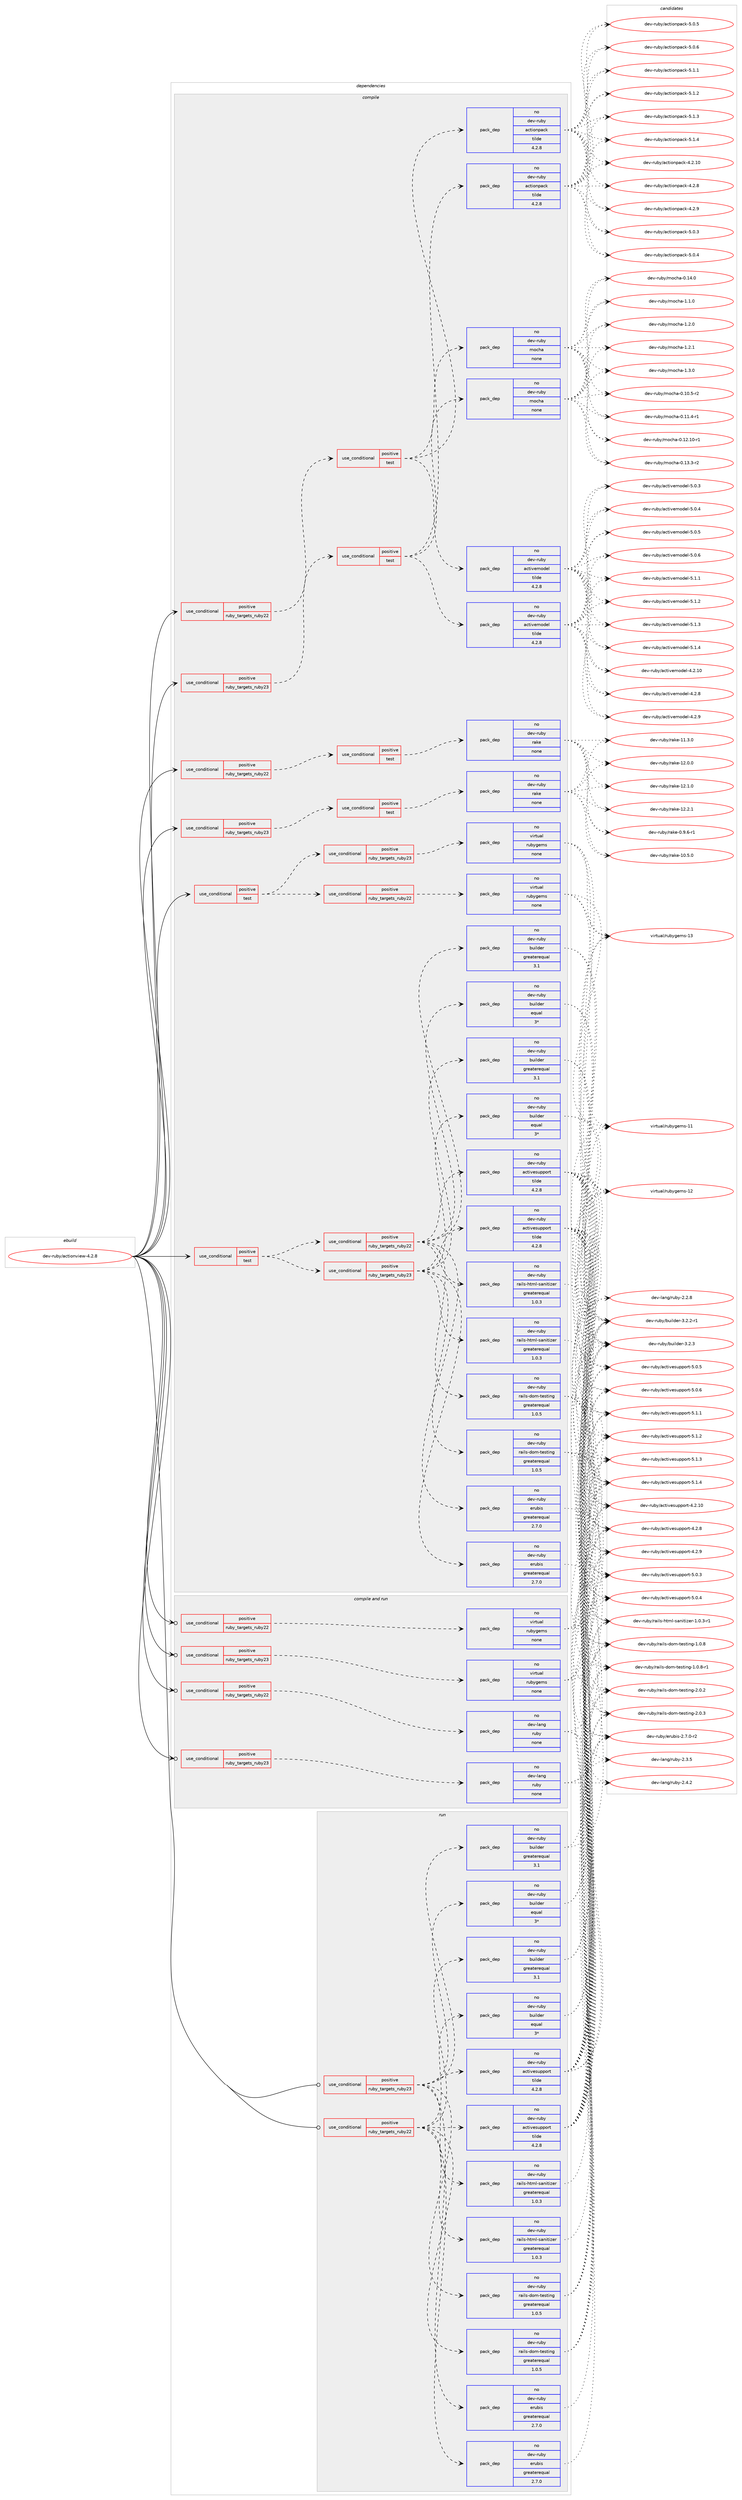 digraph prolog {

# *************
# Graph options
# *************

newrank=true;
concentrate=true;
compound=true;
graph [rankdir=LR,fontname=Helvetica,fontsize=10,ranksep=1.5];#, ranksep=2.5, nodesep=0.2];
edge  [arrowhead=vee];
node  [fontname=Helvetica,fontsize=10];

# **********
# The ebuild
# **********

subgraph cluster_leftcol {
color=gray;
rank=same;
label=<<i>ebuild</i>>;
id [label="dev-ruby/actionview-4.2.8", color=red, width=4, href="../dev-ruby/actionview-4.2.8.svg"];
}

# ****************
# The dependencies
# ****************

subgraph cluster_midcol {
color=gray;
label=<<i>dependencies</i>>;
subgraph cluster_compile {
fillcolor="#eeeeee";
style=filled;
label=<<i>compile</i>>;
subgraph cond49135 {
dependency222381 [label=<<TABLE BORDER="0" CELLBORDER="1" CELLSPACING="0" CELLPADDING="4"><TR><TD ROWSPAN="3" CELLPADDING="10">use_conditional</TD></TR><TR><TD>positive</TD></TR><TR><TD>ruby_targets_ruby22</TD></TR></TABLE>>, shape=none, color=red];
subgraph cond49136 {
dependency222382 [label=<<TABLE BORDER="0" CELLBORDER="1" CELLSPACING="0" CELLPADDING="4"><TR><TD ROWSPAN="3" CELLPADDING="10">use_conditional</TD></TR><TR><TD>positive</TD></TR><TR><TD>test</TD></TR></TABLE>>, shape=none, color=red];
subgraph pack169256 {
dependency222383 [label=<<TABLE BORDER="0" CELLBORDER="1" CELLSPACING="0" CELLPADDING="4" WIDTH="220"><TR><TD ROWSPAN="6" CELLPADDING="30">pack_dep</TD></TR><TR><TD WIDTH="110">no</TD></TR><TR><TD>dev-ruby</TD></TR><TR><TD>mocha</TD></TR><TR><TD>none</TD></TR><TR><TD></TD></TR></TABLE>>, shape=none, color=blue];
}
dependency222382:e -> dependency222383:w [weight=20,style="dashed",arrowhead="vee"];
subgraph pack169257 {
dependency222384 [label=<<TABLE BORDER="0" CELLBORDER="1" CELLSPACING="0" CELLPADDING="4" WIDTH="220"><TR><TD ROWSPAN="6" CELLPADDING="30">pack_dep</TD></TR><TR><TD WIDTH="110">no</TD></TR><TR><TD>dev-ruby</TD></TR><TR><TD>actionpack</TD></TR><TR><TD>tilde</TD></TR><TR><TD>4.2.8</TD></TR></TABLE>>, shape=none, color=blue];
}
dependency222382:e -> dependency222384:w [weight=20,style="dashed",arrowhead="vee"];
subgraph pack169258 {
dependency222385 [label=<<TABLE BORDER="0" CELLBORDER="1" CELLSPACING="0" CELLPADDING="4" WIDTH="220"><TR><TD ROWSPAN="6" CELLPADDING="30">pack_dep</TD></TR><TR><TD WIDTH="110">no</TD></TR><TR><TD>dev-ruby</TD></TR><TR><TD>activemodel</TD></TR><TR><TD>tilde</TD></TR><TR><TD>4.2.8</TD></TR></TABLE>>, shape=none, color=blue];
}
dependency222382:e -> dependency222385:w [weight=20,style="dashed",arrowhead="vee"];
}
dependency222381:e -> dependency222382:w [weight=20,style="dashed",arrowhead="vee"];
}
id:e -> dependency222381:w [weight=20,style="solid",arrowhead="vee"];
subgraph cond49137 {
dependency222386 [label=<<TABLE BORDER="0" CELLBORDER="1" CELLSPACING="0" CELLPADDING="4"><TR><TD ROWSPAN="3" CELLPADDING="10">use_conditional</TD></TR><TR><TD>positive</TD></TR><TR><TD>ruby_targets_ruby22</TD></TR></TABLE>>, shape=none, color=red];
subgraph cond49138 {
dependency222387 [label=<<TABLE BORDER="0" CELLBORDER="1" CELLSPACING="0" CELLPADDING="4"><TR><TD ROWSPAN="3" CELLPADDING="10">use_conditional</TD></TR><TR><TD>positive</TD></TR><TR><TD>test</TD></TR></TABLE>>, shape=none, color=red];
subgraph pack169259 {
dependency222388 [label=<<TABLE BORDER="0" CELLBORDER="1" CELLSPACING="0" CELLPADDING="4" WIDTH="220"><TR><TD ROWSPAN="6" CELLPADDING="30">pack_dep</TD></TR><TR><TD WIDTH="110">no</TD></TR><TR><TD>dev-ruby</TD></TR><TR><TD>rake</TD></TR><TR><TD>none</TD></TR><TR><TD></TD></TR></TABLE>>, shape=none, color=blue];
}
dependency222387:e -> dependency222388:w [weight=20,style="dashed",arrowhead="vee"];
}
dependency222386:e -> dependency222387:w [weight=20,style="dashed",arrowhead="vee"];
}
id:e -> dependency222386:w [weight=20,style="solid",arrowhead="vee"];
subgraph cond49139 {
dependency222389 [label=<<TABLE BORDER="0" CELLBORDER="1" CELLSPACING="0" CELLPADDING="4"><TR><TD ROWSPAN="3" CELLPADDING="10">use_conditional</TD></TR><TR><TD>positive</TD></TR><TR><TD>ruby_targets_ruby23</TD></TR></TABLE>>, shape=none, color=red];
subgraph cond49140 {
dependency222390 [label=<<TABLE BORDER="0" CELLBORDER="1" CELLSPACING="0" CELLPADDING="4"><TR><TD ROWSPAN="3" CELLPADDING="10">use_conditional</TD></TR><TR><TD>positive</TD></TR><TR><TD>test</TD></TR></TABLE>>, shape=none, color=red];
subgraph pack169260 {
dependency222391 [label=<<TABLE BORDER="0" CELLBORDER="1" CELLSPACING="0" CELLPADDING="4" WIDTH="220"><TR><TD ROWSPAN="6" CELLPADDING="30">pack_dep</TD></TR><TR><TD WIDTH="110">no</TD></TR><TR><TD>dev-ruby</TD></TR><TR><TD>mocha</TD></TR><TR><TD>none</TD></TR><TR><TD></TD></TR></TABLE>>, shape=none, color=blue];
}
dependency222390:e -> dependency222391:w [weight=20,style="dashed",arrowhead="vee"];
subgraph pack169261 {
dependency222392 [label=<<TABLE BORDER="0" CELLBORDER="1" CELLSPACING="0" CELLPADDING="4" WIDTH="220"><TR><TD ROWSPAN="6" CELLPADDING="30">pack_dep</TD></TR><TR><TD WIDTH="110">no</TD></TR><TR><TD>dev-ruby</TD></TR><TR><TD>actionpack</TD></TR><TR><TD>tilde</TD></TR><TR><TD>4.2.8</TD></TR></TABLE>>, shape=none, color=blue];
}
dependency222390:e -> dependency222392:w [weight=20,style="dashed",arrowhead="vee"];
subgraph pack169262 {
dependency222393 [label=<<TABLE BORDER="0" CELLBORDER="1" CELLSPACING="0" CELLPADDING="4" WIDTH="220"><TR><TD ROWSPAN="6" CELLPADDING="30">pack_dep</TD></TR><TR><TD WIDTH="110">no</TD></TR><TR><TD>dev-ruby</TD></TR><TR><TD>activemodel</TD></TR><TR><TD>tilde</TD></TR><TR><TD>4.2.8</TD></TR></TABLE>>, shape=none, color=blue];
}
dependency222390:e -> dependency222393:w [weight=20,style="dashed",arrowhead="vee"];
}
dependency222389:e -> dependency222390:w [weight=20,style="dashed",arrowhead="vee"];
}
id:e -> dependency222389:w [weight=20,style="solid",arrowhead="vee"];
subgraph cond49141 {
dependency222394 [label=<<TABLE BORDER="0" CELLBORDER="1" CELLSPACING="0" CELLPADDING="4"><TR><TD ROWSPAN="3" CELLPADDING="10">use_conditional</TD></TR><TR><TD>positive</TD></TR><TR><TD>ruby_targets_ruby23</TD></TR></TABLE>>, shape=none, color=red];
subgraph cond49142 {
dependency222395 [label=<<TABLE BORDER="0" CELLBORDER="1" CELLSPACING="0" CELLPADDING="4"><TR><TD ROWSPAN="3" CELLPADDING="10">use_conditional</TD></TR><TR><TD>positive</TD></TR><TR><TD>test</TD></TR></TABLE>>, shape=none, color=red];
subgraph pack169263 {
dependency222396 [label=<<TABLE BORDER="0" CELLBORDER="1" CELLSPACING="0" CELLPADDING="4" WIDTH="220"><TR><TD ROWSPAN="6" CELLPADDING="30">pack_dep</TD></TR><TR><TD WIDTH="110">no</TD></TR><TR><TD>dev-ruby</TD></TR><TR><TD>rake</TD></TR><TR><TD>none</TD></TR><TR><TD></TD></TR></TABLE>>, shape=none, color=blue];
}
dependency222395:e -> dependency222396:w [weight=20,style="dashed",arrowhead="vee"];
}
dependency222394:e -> dependency222395:w [weight=20,style="dashed",arrowhead="vee"];
}
id:e -> dependency222394:w [weight=20,style="solid",arrowhead="vee"];
subgraph cond49143 {
dependency222397 [label=<<TABLE BORDER="0" CELLBORDER="1" CELLSPACING="0" CELLPADDING="4"><TR><TD ROWSPAN="3" CELLPADDING="10">use_conditional</TD></TR><TR><TD>positive</TD></TR><TR><TD>test</TD></TR></TABLE>>, shape=none, color=red];
subgraph cond49144 {
dependency222398 [label=<<TABLE BORDER="0" CELLBORDER="1" CELLSPACING="0" CELLPADDING="4"><TR><TD ROWSPAN="3" CELLPADDING="10">use_conditional</TD></TR><TR><TD>positive</TD></TR><TR><TD>ruby_targets_ruby22</TD></TR></TABLE>>, shape=none, color=red];
subgraph pack169264 {
dependency222399 [label=<<TABLE BORDER="0" CELLBORDER="1" CELLSPACING="0" CELLPADDING="4" WIDTH="220"><TR><TD ROWSPAN="6" CELLPADDING="30">pack_dep</TD></TR><TR><TD WIDTH="110">no</TD></TR><TR><TD>dev-ruby</TD></TR><TR><TD>activesupport</TD></TR><TR><TD>tilde</TD></TR><TR><TD>4.2.8</TD></TR></TABLE>>, shape=none, color=blue];
}
dependency222398:e -> dependency222399:w [weight=20,style="dashed",arrowhead="vee"];
subgraph pack169265 {
dependency222400 [label=<<TABLE BORDER="0" CELLBORDER="1" CELLSPACING="0" CELLPADDING="4" WIDTH="220"><TR><TD ROWSPAN="6" CELLPADDING="30">pack_dep</TD></TR><TR><TD WIDTH="110">no</TD></TR><TR><TD>dev-ruby</TD></TR><TR><TD>builder</TD></TR><TR><TD>greaterequal</TD></TR><TR><TD>3.1</TD></TR></TABLE>>, shape=none, color=blue];
}
dependency222398:e -> dependency222400:w [weight=20,style="dashed",arrowhead="vee"];
subgraph pack169266 {
dependency222401 [label=<<TABLE BORDER="0" CELLBORDER="1" CELLSPACING="0" CELLPADDING="4" WIDTH="220"><TR><TD ROWSPAN="6" CELLPADDING="30">pack_dep</TD></TR><TR><TD WIDTH="110">no</TD></TR><TR><TD>dev-ruby</TD></TR><TR><TD>builder</TD></TR><TR><TD>equal</TD></TR><TR><TD>3*</TD></TR></TABLE>>, shape=none, color=blue];
}
dependency222398:e -> dependency222401:w [weight=20,style="dashed",arrowhead="vee"];
subgraph pack169267 {
dependency222402 [label=<<TABLE BORDER="0" CELLBORDER="1" CELLSPACING="0" CELLPADDING="4" WIDTH="220"><TR><TD ROWSPAN="6" CELLPADDING="30">pack_dep</TD></TR><TR><TD WIDTH="110">no</TD></TR><TR><TD>dev-ruby</TD></TR><TR><TD>erubis</TD></TR><TR><TD>greaterequal</TD></TR><TR><TD>2.7.0</TD></TR></TABLE>>, shape=none, color=blue];
}
dependency222398:e -> dependency222402:w [weight=20,style="dashed",arrowhead="vee"];
subgraph pack169268 {
dependency222403 [label=<<TABLE BORDER="0" CELLBORDER="1" CELLSPACING="0" CELLPADDING="4" WIDTH="220"><TR><TD ROWSPAN="6" CELLPADDING="30">pack_dep</TD></TR><TR><TD WIDTH="110">no</TD></TR><TR><TD>dev-ruby</TD></TR><TR><TD>rails-html-sanitizer</TD></TR><TR><TD>greaterequal</TD></TR><TR><TD>1.0.3</TD></TR></TABLE>>, shape=none, color=blue];
}
dependency222398:e -> dependency222403:w [weight=20,style="dashed",arrowhead="vee"];
subgraph pack169269 {
dependency222404 [label=<<TABLE BORDER="0" CELLBORDER="1" CELLSPACING="0" CELLPADDING="4" WIDTH="220"><TR><TD ROWSPAN="6" CELLPADDING="30">pack_dep</TD></TR><TR><TD WIDTH="110">no</TD></TR><TR><TD>dev-ruby</TD></TR><TR><TD>rails-dom-testing</TD></TR><TR><TD>greaterequal</TD></TR><TR><TD>1.0.5</TD></TR></TABLE>>, shape=none, color=blue];
}
dependency222398:e -> dependency222404:w [weight=20,style="dashed",arrowhead="vee"];
}
dependency222397:e -> dependency222398:w [weight=20,style="dashed",arrowhead="vee"];
subgraph cond49145 {
dependency222405 [label=<<TABLE BORDER="0" CELLBORDER="1" CELLSPACING="0" CELLPADDING="4"><TR><TD ROWSPAN="3" CELLPADDING="10">use_conditional</TD></TR><TR><TD>positive</TD></TR><TR><TD>ruby_targets_ruby23</TD></TR></TABLE>>, shape=none, color=red];
subgraph pack169270 {
dependency222406 [label=<<TABLE BORDER="0" CELLBORDER="1" CELLSPACING="0" CELLPADDING="4" WIDTH="220"><TR><TD ROWSPAN="6" CELLPADDING="30">pack_dep</TD></TR><TR><TD WIDTH="110">no</TD></TR><TR><TD>dev-ruby</TD></TR><TR><TD>activesupport</TD></TR><TR><TD>tilde</TD></TR><TR><TD>4.2.8</TD></TR></TABLE>>, shape=none, color=blue];
}
dependency222405:e -> dependency222406:w [weight=20,style="dashed",arrowhead="vee"];
subgraph pack169271 {
dependency222407 [label=<<TABLE BORDER="0" CELLBORDER="1" CELLSPACING="0" CELLPADDING="4" WIDTH="220"><TR><TD ROWSPAN="6" CELLPADDING="30">pack_dep</TD></TR><TR><TD WIDTH="110">no</TD></TR><TR><TD>dev-ruby</TD></TR><TR><TD>builder</TD></TR><TR><TD>greaterequal</TD></TR><TR><TD>3.1</TD></TR></TABLE>>, shape=none, color=blue];
}
dependency222405:e -> dependency222407:w [weight=20,style="dashed",arrowhead="vee"];
subgraph pack169272 {
dependency222408 [label=<<TABLE BORDER="0" CELLBORDER="1" CELLSPACING="0" CELLPADDING="4" WIDTH="220"><TR><TD ROWSPAN="6" CELLPADDING="30">pack_dep</TD></TR><TR><TD WIDTH="110">no</TD></TR><TR><TD>dev-ruby</TD></TR><TR><TD>builder</TD></TR><TR><TD>equal</TD></TR><TR><TD>3*</TD></TR></TABLE>>, shape=none, color=blue];
}
dependency222405:e -> dependency222408:w [weight=20,style="dashed",arrowhead="vee"];
subgraph pack169273 {
dependency222409 [label=<<TABLE BORDER="0" CELLBORDER="1" CELLSPACING="0" CELLPADDING="4" WIDTH="220"><TR><TD ROWSPAN="6" CELLPADDING="30">pack_dep</TD></TR><TR><TD WIDTH="110">no</TD></TR><TR><TD>dev-ruby</TD></TR><TR><TD>erubis</TD></TR><TR><TD>greaterequal</TD></TR><TR><TD>2.7.0</TD></TR></TABLE>>, shape=none, color=blue];
}
dependency222405:e -> dependency222409:w [weight=20,style="dashed",arrowhead="vee"];
subgraph pack169274 {
dependency222410 [label=<<TABLE BORDER="0" CELLBORDER="1" CELLSPACING="0" CELLPADDING="4" WIDTH="220"><TR><TD ROWSPAN="6" CELLPADDING="30">pack_dep</TD></TR><TR><TD WIDTH="110">no</TD></TR><TR><TD>dev-ruby</TD></TR><TR><TD>rails-html-sanitizer</TD></TR><TR><TD>greaterequal</TD></TR><TR><TD>1.0.3</TD></TR></TABLE>>, shape=none, color=blue];
}
dependency222405:e -> dependency222410:w [weight=20,style="dashed",arrowhead="vee"];
subgraph pack169275 {
dependency222411 [label=<<TABLE BORDER="0" CELLBORDER="1" CELLSPACING="0" CELLPADDING="4" WIDTH="220"><TR><TD ROWSPAN="6" CELLPADDING="30">pack_dep</TD></TR><TR><TD WIDTH="110">no</TD></TR><TR><TD>dev-ruby</TD></TR><TR><TD>rails-dom-testing</TD></TR><TR><TD>greaterequal</TD></TR><TR><TD>1.0.5</TD></TR></TABLE>>, shape=none, color=blue];
}
dependency222405:e -> dependency222411:w [weight=20,style="dashed",arrowhead="vee"];
}
dependency222397:e -> dependency222405:w [weight=20,style="dashed",arrowhead="vee"];
}
id:e -> dependency222397:w [weight=20,style="solid",arrowhead="vee"];
subgraph cond49146 {
dependency222412 [label=<<TABLE BORDER="0" CELLBORDER="1" CELLSPACING="0" CELLPADDING="4"><TR><TD ROWSPAN="3" CELLPADDING="10">use_conditional</TD></TR><TR><TD>positive</TD></TR><TR><TD>test</TD></TR></TABLE>>, shape=none, color=red];
subgraph cond49147 {
dependency222413 [label=<<TABLE BORDER="0" CELLBORDER="1" CELLSPACING="0" CELLPADDING="4"><TR><TD ROWSPAN="3" CELLPADDING="10">use_conditional</TD></TR><TR><TD>positive</TD></TR><TR><TD>ruby_targets_ruby22</TD></TR></TABLE>>, shape=none, color=red];
subgraph pack169276 {
dependency222414 [label=<<TABLE BORDER="0" CELLBORDER="1" CELLSPACING="0" CELLPADDING="4" WIDTH="220"><TR><TD ROWSPAN="6" CELLPADDING="30">pack_dep</TD></TR><TR><TD WIDTH="110">no</TD></TR><TR><TD>virtual</TD></TR><TR><TD>rubygems</TD></TR><TR><TD>none</TD></TR><TR><TD></TD></TR></TABLE>>, shape=none, color=blue];
}
dependency222413:e -> dependency222414:w [weight=20,style="dashed",arrowhead="vee"];
}
dependency222412:e -> dependency222413:w [weight=20,style="dashed",arrowhead="vee"];
subgraph cond49148 {
dependency222415 [label=<<TABLE BORDER="0" CELLBORDER="1" CELLSPACING="0" CELLPADDING="4"><TR><TD ROWSPAN="3" CELLPADDING="10">use_conditional</TD></TR><TR><TD>positive</TD></TR><TR><TD>ruby_targets_ruby23</TD></TR></TABLE>>, shape=none, color=red];
subgraph pack169277 {
dependency222416 [label=<<TABLE BORDER="0" CELLBORDER="1" CELLSPACING="0" CELLPADDING="4" WIDTH="220"><TR><TD ROWSPAN="6" CELLPADDING="30">pack_dep</TD></TR><TR><TD WIDTH="110">no</TD></TR><TR><TD>virtual</TD></TR><TR><TD>rubygems</TD></TR><TR><TD>none</TD></TR><TR><TD></TD></TR></TABLE>>, shape=none, color=blue];
}
dependency222415:e -> dependency222416:w [weight=20,style="dashed",arrowhead="vee"];
}
dependency222412:e -> dependency222415:w [weight=20,style="dashed",arrowhead="vee"];
}
id:e -> dependency222412:w [weight=20,style="solid",arrowhead="vee"];
}
subgraph cluster_compileandrun {
fillcolor="#eeeeee";
style=filled;
label=<<i>compile and run</i>>;
subgraph cond49149 {
dependency222417 [label=<<TABLE BORDER="0" CELLBORDER="1" CELLSPACING="0" CELLPADDING="4"><TR><TD ROWSPAN="3" CELLPADDING="10">use_conditional</TD></TR><TR><TD>positive</TD></TR><TR><TD>ruby_targets_ruby22</TD></TR></TABLE>>, shape=none, color=red];
subgraph pack169278 {
dependency222418 [label=<<TABLE BORDER="0" CELLBORDER="1" CELLSPACING="0" CELLPADDING="4" WIDTH="220"><TR><TD ROWSPAN="6" CELLPADDING="30">pack_dep</TD></TR><TR><TD WIDTH="110">no</TD></TR><TR><TD>dev-lang</TD></TR><TR><TD>ruby</TD></TR><TR><TD>none</TD></TR><TR><TD></TD></TR></TABLE>>, shape=none, color=blue];
}
dependency222417:e -> dependency222418:w [weight=20,style="dashed",arrowhead="vee"];
}
id:e -> dependency222417:w [weight=20,style="solid",arrowhead="odotvee"];
subgraph cond49150 {
dependency222419 [label=<<TABLE BORDER="0" CELLBORDER="1" CELLSPACING="0" CELLPADDING="4"><TR><TD ROWSPAN="3" CELLPADDING="10">use_conditional</TD></TR><TR><TD>positive</TD></TR><TR><TD>ruby_targets_ruby22</TD></TR></TABLE>>, shape=none, color=red];
subgraph pack169279 {
dependency222420 [label=<<TABLE BORDER="0" CELLBORDER="1" CELLSPACING="0" CELLPADDING="4" WIDTH="220"><TR><TD ROWSPAN="6" CELLPADDING="30">pack_dep</TD></TR><TR><TD WIDTH="110">no</TD></TR><TR><TD>virtual</TD></TR><TR><TD>rubygems</TD></TR><TR><TD>none</TD></TR><TR><TD></TD></TR></TABLE>>, shape=none, color=blue];
}
dependency222419:e -> dependency222420:w [weight=20,style="dashed",arrowhead="vee"];
}
id:e -> dependency222419:w [weight=20,style="solid",arrowhead="odotvee"];
subgraph cond49151 {
dependency222421 [label=<<TABLE BORDER="0" CELLBORDER="1" CELLSPACING="0" CELLPADDING="4"><TR><TD ROWSPAN="3" CELLPADDING="10">use_conditional</TD></TR><TR><TD>positive</TD></TR><TR><TD>ruby_targets_ruby23</TD></TR></TABLE>>, shape=none, color=red];
subgraph pack169280 {
dependency222422 [label=<<TABLE BORDER="0" CELLBORDER="1" CELLSPACING="0" CELLPADDING="4" WIDTH="220"><TR><TD ROWSPAN="6" CELLPADDING="30">pack_dep</TD></TR><TR><TD WIDTH="110">no</TD></TR><TR><TD>dev-lang</TD></TR><TR><TD>ruby</TD></TR><TR><TD>none</TD></TR><TR><TD></TD></TR></TABLE>>, shape=none, color=blue];
}
dependency222421:e -> dependency222422:w [weight=20,style="dashed",arrowhead="vee"];
}
id:e -> dependency222421:w [weight=20,style="solid",arrowhead="odotvee"];
subgraph cond49152 {
dependency222423 [label=<<TABLE BORDER="0" CELLBORDER="1" CELLSPACING="0" CELLPADDING="4"><TR><TD ROWSPAN="3" CELLPADDING="10">use_conditional</TD></TR><TR><TD>positive</TD></TR><TR><TD>ruby_targets_ruby23</TD></TR></TABLE>>, shape=none, color=red];
subgraph pack169281 {
dependency222424 [label=<<TABLE BORDER="0" CELLBORDER="1" CELLSPACING="0" CELLPADDING="4" WIDTH="220"><TR><TD ROWSPAN="6" CELLPADDING="30">pack_dep</TD></TR><TR><TD WIDTH="110">no</TD></TR><TR><TD>virtual</TD></TR><TR><TD>rubygems</TD></TR><TR><TD>none</TD></TR><TR><TD></TD></TR></TABLE>>, shape=none, color=blue];
}
dependency222423:e -> dependency222424:w [weight=20,style="dashed",arrowhead="vee"];
}
id:e -> dependency222423:w [weight=20,style="solid",arrowhead="odotvee"];
}
subgraph cluster_run {
fillcolor="#eeeeee";
style=filled;
label=<<i>run</i>>;
subgraph cond49153 {
dependency222425 [label=<<TABLE BORDER="0" CELLBORDER="1" CELLSPACING="0" CELLPADDING="4"><TR><TD ROWSPAN="3" CELLPADDING="10">use_conditional</TD></TR><TR><TD>positive</TD></TR><TR><TD>ruby_targets_ruby22</TD></TR></TABLE>>, shape=none, color=red];
subgraph pack169282 {
dependency222426 [label=<<TABLE BORDER="0" CELLBORDER="1" CELLSPACING="0" CELLPADDING="4" WIDTH="220"><TR><TD ROWSPAN="6" CELLPADDING="30">pack_dep</TD></TR><TR><TD WIDTH="110">no</TD></TR><TR><TD>dev-ruby</TD></TR><TR><TD>activesupport</TD></TR><TR><TD>tilde</TD></TR><TR><TD>4.2.8</TD></TR></TABLE>>, shape=none, color=blue];
}
dependency222425:e -> dependency222426:w [weight=20,style="dashed",arrowhead="vee"];
subgraph pack169283 {
dependency222427 [label=<<TABLE BORDER="0" CELLBORDER="1" CELLSPACING="0" CELLPADDING="4" WIDTH="220"><TR><TD ROWSPAN="6" CELLPADDING="30">pack_dep</TD></TR><TR><TD WIDTH="110">no</TD></TR><TR><TD>dev-ruby</TD></TR><TR><TD>builder</TD></TR><TR><TD>greaterequal</TD></TR><TR><TD>3.1</TD></TR></TABLE>>, shape=none, color=blue];
}
dependency222425:e -> dependency222427:w [weight=20,style="dashed",arrowhead="vee"];
subgraph pack169284 {
dependency222428 [label=<<TABLE BORDER="0" CELLBORDER="1" CELLSPACING="0" CELLPADDING="4" WIDTH="220"><TR><TD ROWSPAN="6" CELLPADDING="30">pack_dep</TD></TR><TR><TD WIDTH="110">no</TD></TR><TR><TD>dev-ruby</TD></TR><TR><TD>builder</TD></TR><TR><TD>equal</TD></TR><TR><TD>3*</TD></TR></TABLE>>, shape=none, color=blue];
}
dependency222425:e -> dependency222428:w [weight=20,style="dashed",arrowhead="vee"];
subgraph pack169285 {
dependency222429 [label=<<TABLE BORDER="0" CELLBORDER="1" CELLSPACING="0" CELLPADDING="4" WIDTH="220"><TR><TD ROWSPAN="6" CELLPADDING="30">pack_dep</TD></TR><TR><TD WIDTH="110">no</TD></TR><TR><TD>dev-ruby</TD></TR><TR><TD>erubis</TD></TR><TR><TD>greaterequal</TD></TR><TR><TD>2.7.0</TD></TR></TABLE>>, shape=none, color=blue];
}
dependency222425:e -> dependency222429:w [weight=20,style="dashed",arrowhead="vee"];
subgraph pack169286 {
dependency222430 [label=<<TABLE BORDER="0" CELLBORDER="1" CELLSPACING="0" CELLPADDING="4" WIDTH="220"><TR><TD ROWSPAN="6" CELLPADDING="30">pack_dep</TD></TR><TR><TD WIDTH="110">no</TD></TR><TR><TD>dev-ruby</TD></TR><TR><TD>rails-html-sanitizer</TD></TR><TR><TD>greaterequal</TD></TR><TR><TD>1.0.3</TD></TR></TABLE>>, shape=none, color=blue];
}
dependency222425:e -> dependency222430:w [weight=20,style="dashed",arrowhead="vee"];
subgraph pack169287 {
dependency222431 [label=<<TABLE BORDER="0" CELLBORDER="1" CELLSPACING="0" CELLPADDING="4" WIDTH="220"><TR><TD ROWSPAN="6" CELLPADDING="30">pack_dep</TD></TR><TR><TD WIDTH="110">no</TD></TR><TR><TD>dev-ruby</TD></TR><TR><TD>rails-dom-testing</TD></TR><TR><TD>greaterequal</TD></TR><TR><TD>1.0.5</TD></TR></TABLE>>, shape=none, color=blue];
}
dependency222425:e -> dependency222431:w [weight=20,style="dashed",arrowhead="vee"];
}
id:e -> dependency222425:w [weight=20,style="solid",arrowhead="odot"];
subgraph cond49154 {
dependency222432 [label=<<TABLE BORDER="0" CELLBORDER="1" CELLSPACING="0" CELLPADDING="4"><TR><TD ROWSPAN="3" CELLPADDING="10">use_conditional</TD></TR><TR><TD>positive</TD></TR><TR><TD>ruby_targets_ruby23</TD></TR></TABLE>>, shape=none, color=red];
subgraph pack169288 {
dependency222433 [label=<<TABLE BORDER="0" CELLBORDER="1" CELLSPACING="0" CELLPADDING="4" WIDTH="220"><TR><TD ROWSPAN="6" CELLPADDING="30">pack_dep</TD></TR><TR><TD WIDTH="110">no</TD></TR><TR><TD>dev-ruby</TD></TR><TR><TD>activesupport</TD></TR><TR><TD>tilde</TD></TR><TR><TD>4.2.8</TD></TR></TABLE>>, shape=none, color=blue];
}
dependency222432:e -> dependency222433:w [weight=20,style="dashed",arrowhead="vee"];
subgraph pack169289 {
dependency222434 [label=<<TABLE BORDER="0" CELLBORDER="1" CELLSPACING="0" CELLPADDING="4" WIDTH="220"><TR><TD ROWSPAN="6" CELLPADDING="30">pack_dep</TD></TR><TR><TD WIDTH="110">no</TD></TR><TR><TD>dev-ruby</TD></TR><TR><TD>builder</TD></TR><TR><TD>greaterequal</TD></TR><TR><TD>3.1</TD></TR></TABLE>>, shape=none, color=blue];
}
dependency222432:e -> dependency222434:w [weight=20,style="dashed",arrowhead="vee"];
subgraph pack169290 {
dependency222435 [label=<<TABLE BORDER="0" CELLBORDER="1" CELLSPACING="0" CELLPADDING="4" WIDTH="220"><TR><TD ROWSPAN="6" CELLPADDING="30">pack_dep</TD></TR><TR><TD WIDTH="110">no</TD></TR><TR><TD>dev-ruby</TD></TR><TR><TD>builder</TD></TR><TR><TD>equal</TD></TR><TR><TD>3*</TD></TR></TABLE>>, shape=none, color=blue];
}
dependency222432:e -> dependency222435:w [weight=20,style="dashed",arrowhead="vee"];
subgraph pack169291 {
dependency222436 [label=<<TABLE BORDER="0" CELLBORDER="1" CELLSPACING="0" CELLPADDING="4" WIDTH="220"><TR><TD ROWSPAN="6" CELLPADDING="30">pack_dep</TD></TR><TR><TD WIDTH="110">no</TD></TR><TR><TD>dev-ruby</TD></TR><TR><TD>erubis</TD></TR><TR><TD>greaterequal</TD></TR><TR><TD>2.7.0</TD></TR></TABLE>>, shape=none, color=blue];
}
dependency222432:e -> dependency222436:w [weight=20,style="dashed",arrowhead="vee"];
subgraph pack169292 {
dependency222437 [label=<<TABLE BORDER="0" CELLBORDER="1" CELLSPACING="0" CELLPADDING="4" WIDTH="220"><TR><TD ROWSPAN="6" CELLPADDING="30">pack_dep</TD></TR><TR><TD WIDTH="110">no</TD></TR><TR><TD>dev-ruby</TD></TR><TR><TD>rails-html-sanitizer</TD></TR><TR><TD>greaterequal</TD></TR><TR><TD>1.0.3</TD></TR></TABLE>>, shape=none, color=blue];
}
dependency222432:e -> dependency222437:w [weight=20,style="dashed",arrowhead="vee"];
subgraph pack169293 {
dependency222438 [label=<<TABLE BORDER="0" CELLBORDER="1" CELLSPACING="0" CELLPADDING="4" WIDTH="220"><TR><TD ROWSPAN="6" CELLPADDING="30">pack_dep</TD></TR><TR><TD WIDTH="110">no</TD></TR><TR><TD>dev-ruby</TD></TR><TR><TD>rails-dom-testing</TD></TR><TR><TD>greaterequal</TD></TR><TR><TD>1.0.5</TD></TR></TABLE>>, shape=none, color=blue];
}
dependency222432:e -> dependency222438:w [weight=20,style="dashed",arrowhead="vee"];
}
id:e -> dependency222432:w [weight=20,style="solid",arrowhead="odot"];
}
}

# **************
# The candidates
# **************

subgraph cluster_choices {
rank=same;
color=gray;
label=<<i>candidates</i>>;

subgraph choice169256 {
color=black;
nodesep=1;
choice1001011184511411798121471091119910497454846494846534511450 [label="dev-ruby/mocha-0.10.5-r2", color=red, width=4,href="../dev-ruby/mocha-0.10.5-r2.svg"];
choice1001011184511411798121471091119910497454846494946524511449 [label="dev-ruby/mocha-0.11.4-r1", color=red, width=4,href="../dev-ruby/mocha-0.11.4-r1.svg"];
choice100101118451141179812147109111991049745484649504649484511449 [label="dev-ruby/mocha-0.12.10-r1", color=red, width=4,href="../dev-ruby/mocha-0.12.10-r1.svg"];
choice1001011184511411798121471091119910497454846495146514511450 [label="dev-ruby/mocha-0.13.3-r2", color=red, width=4,href="../dev-ruby/mocha-0.13.3-r2.svg"];
choice100101118451141179812147109111991049745484649524648 [label="dev-ruby/mocha-0.14.0", color=red, width=4,href="../dev-ruby/mocha-0.14.0.svg"];
choice1001011184511411798121471091119910497454946494648 [label="dev-ruby/mocha-1.1.0", color=red, width=4,href="../dev-ruby/mocha-1.1.0.svg"];
choice1001011184511411798121471091119910497454946504648 [label="dev-ruby/mocha-1.2.0", color=red, width=4,href="../dev-ruby/mocha-1.2.0.svg"];
choice1001011184511411798121471091119910497454946504649 [label="dev-ruby/mocha-1.2.1", color=red, width=4,href="../dev-ruby/mocha-1.2.1.svg"];
choice1001011184511411798121471091119910497454946514648 [label="dev-ruby/mocha-1.3.0", color=red, width=4,href="../dev-ruby/mocha-1.3.0.svg"];
dependency222383:e -> choice1001011184511411798121471091119910497454846494846534511450:w [style=dotted,weight="100"];
dependency222383:e -> choice1001011184511411798121471091119910497454846494946524511449:w [style=dotted,weight="100"];
dependency222383:e -> choice100101118451141179812147109111991049745484649504649484511449:w [style=dotted,weight="100"];
dependency222383:e -> choice1001011184511411798121471091119910497454846495146514511450:w [style=dotted,weight="100"];
dependency222383:e -> choice100101118451141179812147109111991049745484649524648:w [style=dotted,weight="100"];
dependency222383:e -> choice1001011184511411798121471091119910497454946494648:w [style=dotted,weight="100"];
dependency222383:e -> choice1001011184511411798121471091119910497454946504648:w [style=dotted,weight="100"];
dependency222383:e -> choice1001011184511411798121471091119910497454946504649:w [style=dotted,weight="100"];
dependency222383:e -> choice1001011184511411798121471091119910497454946514648:w [style=dotted,weight="100"];
}
subgraph choice169257 {
color=black;
nodesep=1;
choice1001011184511411798121479799116105111110112979910745524650464948 [label="dev-ruby/actionpack-4.2.10", color=red, width=4,href="../dev-ruby/actionpack-4.2.10.svg"];
choice10010111845114117981214797991161051111101129799107455246504656 [label="dev-ruby/actionpack-4.2.8", color=red, width=4,href="../dev-ruby/actionpack-4.2.8.svg"];
choice10010111845114117981214797991161051111101129799107455246504657 [label="dev-ruby/actionpack-4.2.9", color=red, width=4,href="../dev-ruby/actionpack-4.2.9.svg"];
choice10010111845114117981214797991161051111101129799107455346484651 [label="dev-ruby/actionpack-5.0.3", color=red, width=4,href="../dev-ruby/actionpack-5.0.3.svg"];
choice10010111845114117981214797991161051111101129799107455346484652 [label="dev-ruby/actionpack-5.0.4", color=red, width=4,href="../dev-ruby/actionpack-5.0.4.svg"];
choice10010111845114117981214797991161051111101129799107455346484653 [label="dev-ruby/actionpack-5.0.5", color=red, width=4,href="../dev-ruby/actionpack-5.0.5.svg"];
choice10010111845114117981214797991161051111101129799107455346484654 [label="dev-ruby/actionpack-5.0.6", color=red, width=4,href="../dev-ruby/actionpack-5.0.6.svg"];
choice10010111845114117981214797991161051111101129799107455346494649 [label="dev-ruby/actionpack-5.1.1", color=red, width=4,href="../dev-ruby/actionpack-5.1.1.svg"];
choice10010111845114117981214797991161051111101129799107455346494650 [label="dev-ruby/actionpack-5.1.2", color=red, width=4,href="../dev-ruby/actionpack-5.1.2.svg"];
choice10010111845114117981214797991161051111101129799107455346494651 [label="dev-ruby/actionpack-5.1.3", color=red, width=4,href="../dev-ruby/actionpack-5.1.3.svg"];
choice10010111845114117981214797991161051111101129799107455346494652 [label="dev-ruby/actionpack-5.1.4", color=red, width=4,href="../dev-ruby/actionpack-5.1.4.svg"];
dependency222384:e -> choice1001011184511411798121479799116105111110112979910745524650464948:w [style=dotted,weight="100"];
dependency222384:e -> choice10010111845114117981214797991161051111101129799107455246504656:w [style=dotted,weight="100"];
dependency222384:e -> choice10010111845114117981214797991161051111101129799107455246504657:w [style=dotted,weight="100"];
dependency222384:e -> choice10010111845114117981214797991161051111101129799107455346484651:w [style=dotted,weight="100"];
dependency222384:e -> choice10010111845114117981214797991161051111101129799107455346484652:w [style=dotted,weight="100"];
dependency222384:e -> choice10010111845114117981214797991161051111101129799107455346484653:w [style=dotted,weight="100"];
dependency222384:e -> choice10010111845114117981214797991161051111101129799107455346484654:w [style=dotted,weight="100"];
dependency222384:e -> choice10010111845114117981214797991161051111101129799107455346494649:w [style=dotted,weight="100"];
dependency222384:e -> choice10010111845114117981214797991161051111101129799107455346494650:w [style=dotted,weight="100"];
dependency222384:e -> choice10010111845114117981214797991161051111101129799107455346494651:w [style=dotted,weight="100"];
dependency222384:e -> choice10010111845114117981214797991161051111101129799107455346494652:w [style=dotted,weight="100"];
}
subgraph choice169258 {
color=black;
nodesep=1;
choice100101118451141179812147979911610511810110911110010110845524650464948 [label="dev-ruby/activemodel-4.2.10", color=red, width=4,href="../dev-ruby/activemodel-4.2.10.svg"];
choice1001011184511411798121479799116105118101109111100101108455246504656 [label="dev-ruby/activemodel-4.2.8", color=red, width=4,href="../dev-ruby/activemodel-4.2.8.svg"];
choice1001011184511411798121479799116105118101109111100101108455246504657 [label="dev-ruby/activemodel-4.2.9", color=red, width=4,href="../dev-ruby/activemodel-4.2.9.svg"];
choice1001011184511411798121479799116105118101109111100101108455346484651 [label="dev-ruby/activemodel-5.0.3", color=red, width=4,href="../dev-ruby/activemodel-5.0.3.svg"];
choice1001011184511411798121479799116105118101109111100101108455346484652 [label="dev-ruby/activemodel-5.0.4", color=red, width=4,href="../dev-ruby/activemodel-5.0.4.svg"];
choice1001011184511411798121479799116105118101109111100101108455346484653 [label="dev-ruby/activemodel-5.0.5", color=red, width=4,href="../dev-ruby/activemodel-5.0.5.svg"];
choice1001011184511411798121479799116105118101109111100101108455346484654 [label="dev-ruby/activemodel-5.0.6", color=red, width=4,href="../dev-ruby/activemodel-5.0.6.svg"];
choice1001011184511411798121479799116105118101109111100101108455346494649 [label="dev-ruby/activemodel-5.1.1", color=red, width=4,href="../dev-ruby/activemodel-5.1.1.svg"];
choice1001011184511411798121479799116105118101109111100101108455346494650 [label="dev-ruby/activemodel-5.1.2", color=red, width=4,href="../dev-ruby/activemodel-5.1.2.svg"];
choice1001011184511411798121479799116105118101109111100101108455346494651 [label="dev-ruby/activemodel-5.1.3", color=red, width=4,href="../dev-ruby/activemodel-5.1.3.svg"];
choice1001011184511411798121479799116105118101109111100101108455346494652 [label="dev-ruby/activemodel-5.1.4", color=red, width=4,href="../dev-ruby/activemodel-5.1.4.svg"];
dependency222385:e -> choice100101118451141179812147979911610511810110911110010110845524650464948:w [style=dotted,weight="100"];
dependency222385:e -> choice1001011184511411798121479799116105118101109111100101108455246504656:w [style=dotted,weight="100"];
dependency222385:e -> choice1001011184511411798121479799116105118101109111100101108455246504657:w [style=dotted,weight="100"];
dependency222385:e -> choice1001011184511411798121479799116105118101109111100101108455346484651:w [style=dotted,weight="100"];
dependency222385:e -> choice1001011184511411798121479799116105118101109111100101108455346484652:w [style=dotted,weight="100"];
dependency222385:e -> choice1001011184511411798121479799116105118101109111100101108455346484653:w [style=dotted,weight="100"];
dependency222385:e -> choice1001011184511411798121479799116105118101109111100101108455346484654:w [style=dotted,weight="100"];
dependency222385:e -> choice1001011184511411798121479799116105118101109111100101108455346494649:w [style=dotted,weight="100"];
dependency222385:e -> choice1001011184511411798121479799116105118101109111100101108455346494650:w [style=dotted,weight="100"];
dependency222385:e -> choice1001011184511411798121479799116105118101109111100101108455346494651:w [style=dotted,weight="100"];
dependency222385:e -> choice1001011184511411798121479799116105118101109111100101108455346494652:w [style=dotted,weight="100"];
}
subgraph choice169259 {
color=black;
nodesep=1;
choice100101118451141179812147114971071014548465746544511449 [label="dev-ruby/rake-0.9.6-r1", color=red, width=4,href="../dev-ruby/rake-0.9.6-r1.svg"];
choice1001011184511411798121471149710710145494846534648 [label="dev-ruby/rake-10.5.0", color=red, width=4,href="../dev-ruby/rake-10.5.0.svg"];
choice1001011184511411798121471149710710145494946514648 [label="dev-ruby/rake-11.3.0", color=red, width=4,href="../dev-ruby/rake-11.3.0.svg"];
choice1001011184511411798121471149710710145495046484648 [label="dev-ruby/rake-12.0.0", color=red, width=4,href="../dev-ruby/rake-12.0.0.svg"];
choice1001011184511411798121471149710710145495046494648 [label="dev-ruby/rake-12.1.0", color=red, width=4,href="../dev-ruby/rake-12.1.0.svg"];
choice1001011184511411798121471149710710145495046504649 [label="dev-ruby/rake-12.2.1", color=red, width=4,href="../dev-ruby/rake-12.2.1.svg"];
dependency222388:e -> choice100101118451141179812147114971071014548465746544511449:w [style=dotted,weight="100"];
dependency222388:e -> choice1001011184511411798121471149710710145494846534648:w [style=dotted,weight="100"];
dependency222388:e -> choice1001011184511411798121471149710710145494946514648:w [style=dotted,weight="100"];
dependency222388:e -> choice1001011184511411798121471149710710145495046484648:w [style=dotted,weight="100"];
dependency222388:e -> choice1001011184511411798121471149710710145495046494648:w [style=dotted,weight="100"];
dependency222388:e -> choice1001011184511411798121471149710710145495046504649:w [style=dotted,weight="100"];
}
subgraph choice169260 {
color=black;
nodesep=1;
choice1001011184511411798121471091119910497454846494846534511450 [label="dev-ruby/mocha-0.10.5-r2", color=red, width=4,href="../dev-ruby/mocha-0.10.5-r2.svg"];
choice1001011184511411798121471091119910497454846494946524511449 [label="dev-ruby/mocha-0.11.4-r1", color=red, width=4,href="../dev-ruby/mocha-0.11.4-r1.svg"];
choice100101118451141179812147109111991049745484649504649484511449 [label="dev-ruby/mocha-0.12.10-r1", color=red, width=4,href="../dev-ruby/mocha-0.12.10-r1.svg"];
choice1001011184511411798121471091119910497454846495146514511450 [label="dev-ruby/mocha-0.13.3-r2", color=red, width=4,href="../dev-ruby/mocha-0.13.3-r2.svg"];
choice100101118451141179812147109111991049745484649524648 [label="dev-ruby/mocha-0.14.0", color=red, width=4,href="../dev-ruby/mocha-0.14.0.svg"];
choice1001011184511411798121471091119910497454946494648 [label="dev-ruby/mocha-1.1.0", color=red, width=4,href="../dev-ruby/mocha-1.1.0.svg"];
choice1001011184511411798121471091119910497454946504648 [label="dev-ruby/mocha-1.2.0", color=red, width=4,href="../dev-ruby/mocha-1.2.0.svg"];
choice1001011184511411798121471091119910497454946504649 [label="dev-ruby/mocha-1.2.1", color=red, width=4,href="../dev-ruby/mocha-1.2.1.svg"];
choice1001011184511411798121471091119910497454946514648 [label="dev-ruby/mocha-1.3.0", color=red, width=4,href="../dev-ruby/mocha-1.3.0.svg"];
dependency222391:e -> choice1001011184511411798121471091119910497454846494846534511450:w [style=dotted,weight="100"];
dependency222391:e -> choice1001011184511411798121471091119910497454846494946524511449:w [style=dotted,weight="100"];
dependency222391:e -> choice100101118451141179812147109111991049745484649504649484511449:w [style=dotted,weight="100"];
dependency222391:e -> choice1001011184511411798121471091119910497454846495146514511450:w [style=dotted,weight="100"];
dependency222391:e -> choice100101118451141179812147109111991049745484649524648:w [style=dotted,weight="100"];
dependency222391:e -> choice1001011184511411798121471091119910497454946494648:w [style=dotted,weight="100"];
dependency222391:e -> choice1001011184511411798121471091119910497454946504648:w [style=dotted,weight="100"];
dependency222391:e -> choice1001011184511411798121471091119910497454946504649:w [style=dotted,weight="100"];
dependency222391:e -> choice1001011184511411798121471091119910497454946514648:w [style=dotted,weight="100"];
}
subgraph choice169261 {
color=black;
nodesep=1;
choice1001011184511411798121479799116105111110112979910745524650464948 [label="dev-ruby/actionpack-4.2.10", color=red, width=4,href="../dev-ruby/actionpack-4.2.10.svg"];
choice10010111845114117981214797991161051111101129799107455246504656 [label="dev-ruby/actionpack-4.2.8", color=red, width=4,href="../dev-ruby/actionpack-4.2.8.svg"];
choice10010111845114117981214797991161051111101129799107455246504657 [label="dev-ruby/actionpack-4.2.9", color=red, width=4,href="../dev-ruby/actionpack-4.2.9.svg"];
choice10010111845114117981214797991161051111101129799107455346484651 [label="dev-ruby/actionpack-5.0.3", color=red, width=4,href="../dev-ruby/actionpack-5.0.3.svg"];
choice10010111845114117981214797991161051111101129799107455346484652 [label="dev-ruby/actionpack-5.0.4", color=red, width=4,href="../dev-ruby/actionpack-5.0.4.svg"];
choice10010111845114117981214797991161051111101129799107455346484653 [label="dev-ruby/actionpack-5.0.5", color=red, width=4,href="../dev-ruby/actionpack-5.0.5.svg"];
choice10010111845114117981214797991161051111101129799107455346484654 [label="dev-ruby/actionpack-5.0.6", color=red, width=4,href="../dev-ruby/actionpack-5.0.6.svg"];
choice10010111845114117981214797991161051111101129799107455346494649 [label="dev-ruby/actionpack-5.1.1", color=red, width=4,href="../dev-ruby/actionpack-5.1.1.svg"];
choice10010111845114117981214797991161051111101129799107455346494650 [label="dev-ruby/actionpack-5.1.2", color=red, width=4,href="../dev-ruby/actionpack-5.1.2.svg"];
choice10010111845114117981214797991161051111101129799107455346494651 [label="dev-ruby/actionpack-5.1.3", color=red, width=4,href="../dev-ruby/actionpack-5.1.3.svg"];
choice10010111845114117981214797991161051111101129799107455346494652 [label="dev-ruby/actionpack-5.1.4", color=red, width=4,href="../dev-ruby/actionpack-5.1.4.svg"];
dependency222392:e -> choice1001011184511411798121479799116105111110112979910745524650464948:w [style=dotted,weight="100"];
dependency222392:e -> choice10010111845114117981214797991161051111101129799107455246504656:w [style=dotted,weight="100"];
dependency222392:e -> choice10010111845114117981214797991161051111101129799107455246504657:w [style=dotted,weight="100"];
dependency222392:e -> choice10010111845114117981214797991161051111101129799107455346484651:w [style=dotted,weight="100"];
dependency222392:e -> choice10010111845114117981214797991161051111101129799107455346484652:w [style=dotted,weight="100"];
dependency222392:e -> choice10010111845114117981214797991161051111101129799107455346484653:w [style=dotted,weight="100"];
dependency222392:e -> choice10010111845114117981214797991161051111101129799107455346484654:w [style=dotted,weight="100"];
dependency222392:e -> choice10010111845114117981214797991161051111101129799107455346494649:w [style=dotted,weight="100"];
dependency222392:e -> choice10010111845114117981214797991161051111101129799107455346494650:w [style=dotted,weight="100"];
dependency222392:e -> choice10010111845114117981214797991161051111101129799107455346494651:w [style=dotted,weight="100"];
dependency222392:e -> choice10010111845114117981214797991161051111101129799107455346494652:w [style=dotted,weight="100"];
}
subgraph choice169262 {
color=black;
nodesep=1;
choice100101118451141179812147979911610511810110911110010110845524650464948 [label="dev-ruby/activemodel-4.2.10", color=red, width=4,href="../dev-ruby/activemodel-4.2.10.svg"];
choice1001011184511411798121479799116105118101109111100101108455246504656 [label="dev-ruby/activemodel-4.2.8", color=red, width=4,href="../dev-ruby/activemodel-4.2.8.svg"];
choice1001011184511411798121479799116105118101109111100101108455246504657 [label="dev-ruby/activemodel-4.2.9", color=red, width=4,href="../dev-ruby/activemodel-4.2.9.svg"];
choice1001011184511411798121479799116105118101109111100101108455346484651 [label="dev-ruby/activemodel-5.0.3", color=red, width=4,href="../dev-ruby/activemodel-5.0.3.svg"];
choice1001011184511411798121479799116105118101109111100101108455346484652 [label="dev-ruby/activemodel-5.0.4", color=red, width=4,href="../dev-ruby/activemodel-5.0.4.svg"];
choice1001011184511411798121479799116105118101109111100101108455346484653 [label="dev-ruby/activemodel-5.0.5", color=red, width=4,href="../dev-ruby/activemodel-5.0.5.svg"];
choice1001011184511411798121479799116105118101109111100101108455346484654 [label="dev-ruby/activemodel-5.0.6", color=red, width=4,href="../dev-ruby/activemodel-5.0.6.svg"];
choice1001011184511411798121479799116105118101109111100101108455346494649 [label="dev-ruby/activemodel-5.1.1", color=red, width=4,href="../dev-ruby/activemodel-5.1.1.svg"];
choice1001011184511411798121479799116105118101109111100101108455346494650 [label="dev-ruby/activemodel-5.1.2", color=red, width=4,href="../dev-ruby/activemodel-5.1.2.svg"];
choice1001011184511411798121479799116105118101109111100101108455346494651 [label="dev-ruby/activemodel-5.1.3", color=red, width=4,href="../dev-ruby/activemodel-5.1.3.svg"];
choice1001011184511411798121479799116105118101109111100101108455346494652 [label="dev-ruby/activemodel-5.1.4", color=red, width=4,href="../dev-ruby/activemodel-5.1.4.svg"];
dependency222393:e -> choice100101118451141179812147979911610511810110911110010110845524650464948:w [style=dotted,weight="100"];
dependency222393:e -> choice1001011184511411798121479799116105118101109111100101108455246504656:w [style=dotted,weight="100"];
dependency222393:e -> choice1001011184511411798121479799116105118101109111100101108455246504657:w [style=dotted,weight="100"];
dependency222393:e -> choice1001011184511411798121479799116105118101109111100101108455346484651:w [style=dotted,weight="100"];
dependency222393:e -> choice1001011184511411798121479799116105118101109111100101108455346484652:w [style=dotted,weight="100"];
dependency222393:e -> choice1001011184511411798121479799116105118101109111100101108455346484653:w [style=dotted,weight="100"];
dependency222393:e -> choice1001011184511411798121479799116105118101109111100101108455346484654:w [style=dotted,weight="100"];
dependency222393:e -> choice1001011184511411798121479799116105118101109111100101108455346494649:w [style=dotted,weight="100"];
dependency222393:e -> choice1001011184511411798121479799116105118101109111100101108455346494650:w [style=dotted,weight="100"];
dependency222393:e -> choice1001011184511411798121479799116105118101109111100101108455346494651:w [style=dotted,weight="100"];
dependency222393:e -> choice1001011184511411798121479799116105118101109111100101108455346494652:w [style=dotted,weight="100"];
}
subgraph choice169263 {
color=black;
nodesep=1;
choice100101118451141179812147114971071014548465746544511449 [label="dev-ruby/rake-0.9.6-r1", color=red, width=4,href="../dev-ruby/rake-0.9.6-r1.svg"];
choice1001011184511411798121471149710710145494846534648 [label="dev-ruby/rake-10.5.0", color=red, width=4,href="../dev-ruby/rake-10.5.0.svg"];
choice1001011184511411798121471149710710145494946514648 [label="dev-ruby/rake-11.3.0", color=red, width=4,href="../dev-ruby/rake-11.3.0.svg"];
choice1001011184511411798121471149710710145495046484648 [label="dev-ruby/rake-12.0.0", color=red, width=4,href="../dev-ruby/rake-12.0.0.svg"];
choice1001011184511411798121471149710710145495046494648 [label="dev-ruby/rake-12.1.0", color=red, width=4,href="../dev-ruby/rake-12.1.0.svg"];
choice1001011184511411798121471149710710145495046504649 [label="dev-ruby/rake-12.2.1", color=red, width=4,href="../dev-ruby/rake-12.2.1.svg"];
dependency222396:e -> choice100101118451141179812147114971071014548465746544511449:w [style=dotted,weight="100"];
dependency222396:e -> choice1001011184511411798121471149710710145494846534648:w [style=dotted,weight="100"];
dependency222396:e -> choice1001011184511411798121471149710710145494946514648:w [style=dotted,weight="100"];
dependency222396:e -> choice1001011184511411798121471149710710145495046484648:w [style=dotted,weight="100"];
dependency222396:e -> choice1001011184511411798121471149710710145495046494648:w [style=dotted,weight="100"];
dependency222396:e -> choice1001011184511411798121471149710710145495046504649:w [style=dotted,weight="100"];
}
subgraph choice169264 {
color=black;
nodesep=1;
choice100101118451141179812147979911610511810111511711211211111411645524650464948 [label="dev-ruby/activesupport-4.2.10", color=red, width=4,href="../dev-ruby/activesupport-4.2.10.svg"];
choice1001011184511411798121479799116105118101115117112112111114116455246504656 [label="dev-ruby/activesupport-4.2.8", color=red, width=4,href="../dev-ruby/activesupport-4.2.8.svg"];
choice1001011184511411798121479799116105118101115117112112111114116455246504657 [label="dev-ruby/activesupport-4.2.9", color=red, width=4,href="../dev-ruby/activesupport-4.2.9.svg"];
choice1001011184511411798121479799116105118101115117112112111114116455346484651 [label="dev-ruby/activesupport-5.0.3", color=red, width=4,href="../dev-ruby/activesupport-5.0.3.svg"];
choice1001011184511411798121479799116105118101115117112112111114116455346484652 [label="dev-ruby/activesupport-5.0.4", color=red, width=4,href="../dev-ruby/activesupport-5.0.4.svg"];
choice1001011184511411798121479799116105118101115117112112111114116455346484653 [label="dev-ruby/activesupport-5.0.5", color=red, width=4,href="../dev-ruby/activesupport-5.0.5.svg"];
choice1001011184511411798121479799116105118101115117112112111114116455346484654 [label="dev-ruby/activesupport-5.0.6", color=red, width=4,href="../dev-ruby/activesupport-5.0.6.svg"];
choice1001011184511411798121479799116105118101115117112112111114116455346494649 [label="dev-ruby/activesupport-5.1.1", color=red, width=4,href="../dev-ruby/activesupport-5.1.1.svg"];
choice1001011184511411798121479799116105118101115117112112111114116455346494650 [label="dev-ruby/activesupport-5.1.2", color=red, width=4,href="../dev-ruby/activesupport-5.1.2.svg"];
choice1001011184511411798121479799116105118101115117112112111114116455346494651 [label="dev-ruby/activesupport-5.1.3", color=red, width=4,href="../dev-ruby/activesupport-5.1.3.svg"];
choice1001011184511411798121479799116105118101115117112112111114116455346494652 [label="dev-ruby/activesupport-5.1.4", color=red, width=4,href="../dev-ruby/activesupport-5.1.4.svg"];
dependency222399:e -> choice100101118451141179812147979911610511810111511711211211111411645524650464948:w [style=dotted,weight="100"];
dependency222399:e -> choice1001011184511411798121479799116105118101115117112112111114116455246504656:w [style=dotted,weight="100"];
dependency222399:e -> choice1001011184511411798121479799116105118101115117112112111114116455246504657:w [style=dotted,weight="100"];
dependency222399:e -> choice1001011184511411798121479799116105118101115117112112111114116455346484651:w [style=dotted,weight="100"];
dependency222399:e -> choice1001011184511411798121479799116105118101115117112112111114116455346484652:w [style=dotted,weight="100"];
dependency222399:e -> choice1001011184511411798121479799116105118101115117112112111114116455346484653:w [style=dotted,weight="100"];
dependency222399:e -> choice1001011184511411798121479799116105118101115117112112111114116455346484654:w [style=dotted,weight="100"];
dependency222399:e -> choice1001011184511411798121479799116105118101115117112112111114116455346494649:w [style=dotted,weight="100"];
dependency222399:e -> choice1001011184511411798121479799116105118101115117112112111114116455346494650:w [style=dotted,weight="100"];
dependency222399:e -> choice1001011184511411798121479799116105118101115117112112111114116455346494651:w [style=dotted,weight="100"];
dependency222399:e -> choice1001011184511411798121479799116105118101115117112112111114116455346494652:w [style=dotted,weight="100"];
}
subgraph choice169265 {
color=black;
nodesep=1;
choice100101118451141179812147981171051081001011144551465046504511449 [label="dev-ruby/builder-3.2.2-r1", color=red, width=4,href="../dev-ruby/builder-3.2.2-r1.svg"];
choice10010111845114117981214798117105108100101114455146504651 [label="dev-ruby/builder-3.2.3", color=red, width=4,href="../dev-ruby/builder-3.2.3.svg"];
dependency222400:e -> choice100101118451141179812147981171051081001011144551465046504511449:w [style=dotted,weight="100"];
dependency222400:e -> choice10010111845114117981214798117105108100101114455146504651:w [style=dotted,weight="100"];
}
subgraph choice169266 {
color=black;
nodesep=1;
choice100101118451141179812147981171051081001011144551465046504511449 [label="dev-ruby/builder-3.2.2-r1", color=red, width=4,href="../dev-ruby/builder-3.2.2-r1.svg"];
choice10010111845114117981214798117105108100101114455146504651 [label="dev-ruby/builder-3.2.3", color=red, width=4,href="../dev-ruby/builder-3.2.3.svg"];
dependency222401:e -> choice100101118451141179812147981171051081001011144551465046504511449:w [style=dotted,weight="100"];
dependency222401:e -> choice10010111845114117981214798117105108100101114455146504651:w [style=dotted,weight="100"];
}
subgraph choice169267 {
color=black;
nodesep=1;
choice100101118451141179812147101114117981051154550465546484511450 [label="dev-ruby/erubis-2.7.0-r2", color=red, width=4,href="../dev-ruby/erubis-2.7.0-r2.svg"];
dependency222402:e -> choice100101118451141179812147101114117981051154550465546484511450:w [style=dotted,weight="100"];
}
subgraph choice169268 {
color=black;
nodesep=1;
choice100101118451141179812147114971051081154510411610910845115971101051161051221011144549464846514511449 [label="dev-ruby/rails-html-sanitizer-1.0.3-r1", color=red, width=4,href="../dev-ruby/rails-html-sanitizer-1.0.3-r1.svg"];
dependency222403:e -> choice100101118451141179812147114971051081154510411610910845115971101051161051221011144549464846514511449:w [style=dotted,weight="100"];
}
subgraph choice169269 {
color=black;
nodesep=1;
choice100101118451141179812147114971051081154510011110945116101115116105110103454946484656 [label="dev-ruby/rails-dom-testing-1.0.8", color=red, width=4,href="../dev-ruby/rails-dom-testing-1.0.8.svg"];
choice1001011184511411798121471149710510811545100111109451161011151161051101034549464846564511449 [label="dev-ruby/rails-dom-testing-1.0.8-r1", color=red, width=4,href="../dev-ruby/rails-dom-testing-1.0.8-r1.svg"];
choice100101118451141179812147114971051081154510011110945116101115116105110103455046484650 [label="dev-ruby/rails-dom-testing-2.0.2", color=red, width=4,href="../dev-ruby/rails-dom-testing-2.0.2.svg"];
choice100101118451141179812147114971051081154510011110945116101115116105110103455046484651 [label="dev-ruby/rails-dom-testing-2.0.3", color=red, width=4,href="../dev-ruby/rails-dom-testing-2.0.3.svg"];
dependency222404:e -> choice100101118451141179812147114971051081154510011110945116101115116105110103454946484656:w [style=dotted,weight="100"];
dependency222404:e -> choice1001011184511411798121471149710510811545100111109451161011151161051101034549464846564511449:w [style=dotted,weight="100"];
dependency222404:e -> choice100101118451141179812147114971051081154510011110945116101115116105110103455046484650:w [style=dotted,weight="100"];
dependency222404:e -> choice100101118451141179812147114971051081154510011110945116101115116105110103455046484651:w [style=dotted,weight="100"];
}
subgraph choice169270 {
color=black;
nodesep=1;
choice100101118451141179812147979911610511810111511711211211111411645524650464948 [label="dev-ruby/activesupport-4.2.10", color=red, width=4,href="../dev-ruby/activesupport-4.2.10.svg"];
choice1001011184511411798121479799116105118101115117112112111114116455246504656 [label="dev-ruby/activesupport-4.2.8", color=red, width=4,href="../dev-ruby/activesupport-4.2.8.svg"];
choice1001011184511411798121479799116105118101115117112112111114116455246504657 [label="dev-ruby/activesupport-4.2.9", color=red, width=4,href="../dev-ruby/activesupport-4.2.9.svg"];
choice1001011184511411798121479799116105118101115117112112111114116455346484651 [label="dev-ruby/activesupport-5.0.3", color=red, width=4,href="../dev-ruby/activesupport-5.0.3.svg"];
choice1001011184511411798121479799116105118101115117112112111114116455346484652 [label="dev-ruby/activesupport-5.0.4", color=red, width=4,href="../dev-ruby/activesupport-5.0.4.svg"];
choice1001011184511411798121479799116105118101115117112112111114116455346484653 [label="dev-ruby/activesupport-5.0.5", color=red, width=4,href="../dev-ruby/activesupport-5.0.5.svg"];
choice1001011184511411798121479799116105118101115117112112111114116455346484654 [label="dev-ruby/activesupport-5.0.6", color=red, width=4,href="../dev-ruby/activesupport-5.0.6.svg"];
choice1001011184511411798121479799116105118101115117112112111114116455346494649 [label="dev-ruby/activesupport-5.1.1", color=red, width=4,href="../dev-ruby/activesupport-5.1.1.svg"];
choice1001011184511411798121479799116105118101115117112112111114116455346494650 [label="dev-ruby/activesupport-5.1.2", color=red, width=4,href="../dev-ruby/activesupport-5.1.2.svg"];
choice1001011184511411798121479799116105118101115117112112111114116455346494651 [label="dev-ruby/activesupport-5.1.3", color=red, width=4,href="../dev-ruby/activesupport-5.1.3.svg"];
choice1001011184511411798121479799116105118101115117112112111114116455346494652 [label="dev-ruby/activesupport-5.1.4", color=red, width=4,href="../dev-ruby/activesupport-5.1.4.svg"];
dependency222406:e -> choice100101118451141179812147979911610511810111511711211211111411645524650464948:w [style=dotted,weight="100"];
dependency222406:e -> choice1001011184511411798121479799116105118101115117112112111114116455246504656:w [style=dotted,weight="100"];
dependency222406:e -> choice1001011184511411798121479799116105118101115117112112111114116455246504657:w [style=dotted,weight="100"];
dependency222406:e -> choice1001011184511411798121479799116105118101115117112112111114116455346484651:w [style=dotted,weight="100"];
dependency222406:e -> choice1001011184511411798121479799116105118101115117112112111114116455346484652:w [style=dotted,weight="100"];
dependency222406:e -> choice1001011184511411798121479799116105118101115117112112111114116455346484653:w [style=dotted,weight="100"];
dependency222406:e -> choice1001011184511411798121479799116105118101115117112112111114116455346484654:w [style=dotted,weight="100"];
dependency222406:e -> choice1001011184511411798121479799116105118101115117112112111114116455346494649:w [style=dotted,weight="100"];
dependency222406:e -> choice1001011184511411798121479799116105118101115117112112111114116455346494650:w [style=dotted,weight="100"];
dependency222406:e -> choice1001011184511411798121479799116105118101115117112112111114116455346494651:w [style=dotted,weight="100"];
dependency222406:e -> choice1001011184511411798121479799116105118101115117112112111114116455346494652:w [style=dotted,weight="100"];
}
subgraph choice169271 {
color=black;
nodesep=1;
choice100101118451141179812147981171051081001011144551465046504511449 [label="dev-ruby/builder-3.2.2-r1", color=red, width=4,href="../dev-ruby/builder-3.2.2-r1.svg"];
choice10010111845114117981214798117105108100101114455146504651 [label="dev-ruby/builder-3.2.3", color=red, width=4,href="../dev-ruby/builder-3.2.3.svg"];
dependency222407:e -> choice100101118451141179812147981171051081001011144551465046504511449:w [style=dotted,weight="100"];
dependency222407:e -> choice10010111845114117981214798117105108100101114455146504651:w [style=dotted,weight="100"];
}
subgraph choice169272 {
color=black;
nodesep=1;
choice100101118451141179812147981171051081001011144551465046504511449 [label="dev-ruby/builder-3.2.2-r1", color=red, width=4,href="../dev-ruby/builder-3.2.2-r1.svg"];
choice10010111845114117981214798117105108100101114455146504651 [label="dev-ruby/builder-3.2.3", color=red, width=4,href="../dev-ruby/builder-3.2.3.svg"];
dependency222408:e -> choice100101118451141179812147981171051081001011144551465046504511449:w [style=dotted,weight="100"];
dependency222408:e -> choice10010111845114117981214798117105108100101114455146504651:w [style=dotted,weight="100"];
}
subgraph choice169273 {
color=black;
nodesep=1;
choice100101118451141179812147101114117981051154550465546484511450 [label="dev-ruby/erubis-2.7.0-r2", color=red, width=4,href="../dev-ruby/erubis-2.7.0-r2.svg"];
dependency222409:e -> choice100101118451141179812147101114117981051154550465546484511450:w [style=dotted,weight="100"];
}
subgraph choice169274 {
color=black;
nodesep=1;
choice100101118451141179812147114971051081154510411610910845115971101051161051221011144549464846514511449 [label="dev-ruby/rails-html-sanitizer-1.0.3-r1", color=red, width=4,href="../dev-ruby/rails-html-sanitizer-1.0.3-r1.svg"];
dependency222410:e -> choice100101118451141179812147114971051081154510411610910845115971101051161051221011144549464846514511449:w [style=dotted,weight="100"];
}
subgraph choice169275 {
color=black;
nodesep=1;
choice100101118451141179812147114971051081154510011110945116101115116105110103454946484656 [label="dev-ruby/rails-dom-testing-1.0.8", color=red, width=4,href="../dev-ruby/rails-dom-testing-1.0.8.svg"];
choice1001011184511411798121471149710510811545100111109451161011151161051101034549464846564511449 [label="dev-ruby/rails-dom-testing-1.0.8-r1", color=red, width=4,href="../dev-ruby/rails-dom-testing-1.0.8-r1.svg"];
choice100101118451141179812147114971051081154510011110945116101115116105110103455046484650 [label="dev-ruby/rails-dom-testing-2.0.2", color=red, width=4,href="../dev-ruby/rails-dom-testing-2.0.2.svg"];
choice100101118451141179812147114971051081154510011110945116101115116105110103455046484651 [label="dev-ruby/rails-dom-testing-2.0.3", color=red, width=4,href="../dev-ruby/rails-dom-testing-2.0.3.svg"];
dependency222411:e -> choice100101118451141179812147114971051081154510011110945116101115116105110103454946484656:w [style=dotted,weight="100"];
dependency222411:e -> choice1001011184511411798121471149710510811545100111109451161011151161051101034549464846564511449:w [style=dotted,weight="100"];
dependency222411:e -> choice100101118451141179812147114971051081154510011110945116101115116105110103455046484650:w [style=dotted,weight="100"];
dependency222411:e -> choice100101118451141179812147114971051081154510011110945116101115116105110103455046484651:w [style=dotted,weight="100"];
}
subgraph choice169276 {
color=black;
nodesep=1;
choice118105114116117971084711411798121103101109115454949 [label="virtual/rubygems-11", color=red, width=4,href="../virtual/rubygems-11.svg"];
choice118105114116117971084711411798121103101109115454950 [label="virtual/rubygems-12", color=red, width=4,href="../virtual/rubygems-12.svg"];
choice118105114116117971084711411798121103101109115454951 [label="virtual/rubygems-13", color=red, width=4,href="../virtual/rubygems-13.svg"];
dependency222414:e -> choice118105114116117971084711411798121103101109115454949:w [style=dotted,weight="100"];
dependency222414:e -> choice118105114116117971084711411798121103101109115454950:w [style=dotted,weight="100"];
dependency222414:e -> choice118105114116117971084711411798121103101109115454951:w [style=dotted,weight="100"];
}
subgraph choice169277 {
color=black;
nodesep=1;
choice118105114116117971084711411798121103101109115454949 [label="virtual/rubygems-11", color=red, width=4,href="../virtual/rubygems-11.svg"];
choice118105114116117971084711411798121103101109115454950 [label="virtual/rubygems-12", color=red, width=4,href="../virtual/rubygems-12.svg"];
choice118105114116117971084711411798121103101109115454951 [label="virtual/rubygems-13", color=red, width=4,href="../virtual/rubygems-13.svg"];
dependency222416:e -> choice118105114116117971084711411798121103101109115454949:w [style=dotted,weight="100"];
dependency222416:e -> choice118105114116117971084711411798121103101109115454950:w [style=dotted,weight="100"];
dependency222416:e -> choice118105114116117971084711411798121103101109115454951:w [style=dotted,weight="100"];
}
subgraph choice169278 {
color=black;
nodesep=1;
choice10010111845108971101034711411798121455046504656 [label="dev-lang/ruby-2.2.8", color=red, width=4,href="../dev-lang/ruby-2.2.8.svg"];
choice10010111845108971101034711411798121455046514653 [label="dev-lang/ruby-2.3.5", color=red, width=4,href="../dev-lang/ruby-2.3.5.svg"];
choice10010111845108971101034711411798121455046524650 [label="dev-lang/ruby-2.4.2", color=red, width=4,href="../dev-lang/ruby-2.4.2.svg"];
dependency222418:e -> choice10010111845108971101034711411798121455046504656:w [style=dotted,weight="100"];
dependency222418:e -> choice10010111845108971101034711411798121455046514653:w [style=dotted,weight="100"];
dependency222418:e -> choice10010111845108971101034711411798121455046524650:w [style=dotted,weight="100"];
}
subgraph choice169279 {
color=black;
nodesep=1;
choice118105114116117971084711411798121103101109115454949 [label="virtual/rubygems-11", color=red, width=4,href="../virtual/rubygems-11.svg"];
choice118105114116117971084711411798121103101109115454950 [label="virtual/rubygems-12", color=red, width=4,href="../virtual/rubygems-12.svg"];
choice118105114116117971084711411798121103101109115454951 [label="virtual/rubygems-13", color=red, width=4,href="../virtual/rubygems-13.svg"];
dependency222420:e -> choice118105114116117971084711411798121103101109115454949:w [style=dotted,weight="100"];
dependency222420:e -> choice118105114116117971084711411798121103101109115454950:w [style=dotted,weight="100"];
dependency222420:e -> choice118105114116117971084711411798121103101109115454951:w [style=dotted,weight="100"];
}
subgraph choice169280 {
color=black;
nodesep=1;
choice10010111845108971101034711411798121455046504656 [label="dev-lang/ruby-2.2.8", color=red, width=4,href="../dev-lang/ruby-2.2.8.svg"];
choice10010111845108971101034711411798121455046514653 [label="dev-lang/ruby-2.3.5", color=red, width=4,href="../dev-lang/ruby-2.3.5.svg"];
choice10010111845108971101034711411798121455046524650 [label="dev-lang/ruby-2.4.2", color=red, width=4,href="../dev-lang/ruby-2.4.2.svg"];
dependency222422:e -> choice10010111845108971101034711411798121455046504656:w [style=dotted,weight="100"];
dependency222422:e -> choice10010111845108971101034711411798121455046514653:w [style=dotted,weight="100"];
dependency222422:e -> choice10010111845108971101034711411798121455046524650:w [style=dotted,weight="100"];
}
subgraph choice169281 {
color=black;
nodesep=1;
choice118105114116117971084711411798121103101109115454949 [label="virtual/rubygems-11", color=red, width=4,href="../virtual/rubygems-11.svg"];
choice118105114116117971084711411798121103101109115454950 [label="virtual/rubygems-12", color=red, width=4,href="../virtual/rubygems-12.svg"];
choice118105114116117971084711411798121103101109115454951 [label="virtual/rubygems-13", color=red, width=4,href="../virtual/rubygems-13.svg"];
dependency222424:e -> choice118105114116117971084711411798121103101109115454949:w [style=dotted,weight="100"];
dependency222424:e -> choice118105114116117971084711411798121103101109115454950:w [style=dotted,weight="100"];
dependency222424:e -> choice118105114116117971084711411798121103101109115454951:w [style=dotted,weight="100"];
}
subgraph choice169282 {
color=black;
nodesep=1;
choice100101118451141179812147979911610511810111511711211211111411645524650464948 [label="dev-ruby/activesupport-4.2.10", color=red, width=4,href="../dev-ruby/activesupport-4.2.10.svg"];
choice1001011184511411798121479799116105118101115117112112111114116455246504656 [label="dev-ruby/activesupport-4.2.8", color=red, width=4,href="../dev-ruby/activesupport-4.2.8.svg"];
choice1001011184511411798121479799116105118101115117112112111114116455246504657 [label="dev-ruby/activesupport-4.2.9", color=red, width=4,href="../dev-ruby/activesupport-4.2.9.svg"];
choice1001011184511411798121479799116105118101115117112112111114116455346484651 [label="dev-ruby/activesupport-5.0.3", color=red, width=4,href="../dev-ruby/activesupport-5.0.3.svg"];
choice1001011184511411798121479799116105118101115117112112111114116455346484652 [label="dev-ruby/activesupport-5.0.4", color=red, width=4,href="../dev-ruby/activesupport-5.0.4.svg"];
choice1001011184511411798121479799116105118101115117112112111114116455346484653 [label="dev-ruby/activesupport-5.0.5", color=red, width=4,href="../dev-ruby/activesupport-5.0.5.svg"];
choice1001011184511411798121479799116105118101115117112112111114116455346484654 [label="dev-ruby/activesupport-5.0.6", color=red, width=4,href="../dev-ruby/activesupport-5.0.6.svg"];
choice1001011184511411798121479799116105118101115117112112111114116455346494649 [label="dev-ruby/activesupport-5.1.1", color=red, width=4,href="../dev-ruby/activesupport-5.1.1.svg"];
choice1001011184511411798121479799116105118101115117112112111114116455346494650 [label="dev-ruby/activesupport-5.1.2", color=red, width=4,href="../dev-ruby/activesupport-5.1.2.svg"];
choice1001011184511411798121479799116105118101115117112112111114116455346494651 [label="dev-ruby/activesupport-5.1.3", color=red, width=4,href="../dev-ruby/activesupport-5.1.3.svg"];
choice1001011184511411798121479799116105118101115117112112111114116455346494652 [label="dev-ruby/activesupport-5.1.4", color=red, width=4,href="../dev-ruby/activesupport-5.1.4.svg"];
dependency222426:e -> choice100101118451141179812147979911610511810111511711211211111411645524650464948:w [style=dotted,weight="100"];
dependency222426:e -> choice1001011184511411798121479799116105118101115117112112111114116455246504656:w [style=dotted,weight="100"];
dependency222426:e -> choice1001011184511411798121479799116105118101115117112112111114116455246504657:w [style=dotted,weight="100"];
dependency222426:e -> choice1001011184511411798121479799116105118101115117112112111114116455346484651:w [style=dotted,weight="100"];
dependency222426:e -> choice1001011184511411798121479799116105118101115117112112111114116455346484652:w [style=dotted,weight="100"];
dependency222426:e -> choice1001011184511411798121479799116105118101115117112112111114116455346484653:w [style=dotted,weight="100"];
dependency222426:e -> choice1001011184511411798121479799116105118101115117112112111114116455346484654:w [style=dotted,weight="100"];
dependency222426:e -> choice1001011184511411798121479799116105118101115117112112111114116455346494649:w [style=dotted,weight="100"];
dependency222426:e -> choice1001011184511411798121479799116105118101115117112112111114116455346494650:w [style=dotted,weight="100"];
dependency222426:e -> choice1001011184511411798121479799116105118101115117112112111114116455346494651:w [style=dotted,weight="100"];
dependency222426:e -> choice1001011184511411798121479799116105118101115117112112111114116455346494652:w [style=dotted,weight="100"];
}
subgraph choice169283 {
color=black;
nodesep=1;
choice100101118451141179812147981171051081001011144551465046504511449 [label="dev-ruby/builder-3.2.2-r1", color=red, width=4,href="../dev-ruby/builder-3.2.2-r1.svg"];
choice10010111845114117981214798117105108100101114455146504651 [label="dev-ruby/builder-3.2.3", color=red, width=4,href="../dev-ruby/builder-3.2.3.svg"];
dependency222427:e -> choice100101118451141179812147981171051081001011144551465046504511449:w [style=dotted,weight="100"];
dependency222427:e -> choice10010111845114117981214798117105108100101114455146504651:w [style=dotted,weight="100"];
}
subgraph choice169284 {
color=black;
nodesep=1;
choice100101118451141179812147981171051081001011144551465046504511449 [label="dev-ruby/builder-3.2.2-r1", color=red, width=4,href="../dev-ruby/builder-3.2.2-r1.svg"];
choice10010111845114117981214798117105108100101114455146504651 [label="dev-ruby/builder-3.2.3", color=red, width=4,href="../dev-ruby/builder-3.2.3.svg"];
dependency222428:e -> choice100101118451141179812147981171051081001011144551465046504511449:w [style=dotted,weight="100"];
dependency222428:e -> choice10010111845114117981214798117105108100101114455146504651:w [style=dotted,weight="100"];
}
subgraph choice169285 {
color=black;
nodesep=1;
choice100101118451141179812147101114117981051154550465546484511450 [label="dev-ruby/erubis-2.7.0-r2", color=red, width=4,href="../dev-ruby/erubis-2.7.0-r2.svg"];
dependency222429:e -> choice100101118451141179812147101114117981051154550465546484511450:w [style=dotted,weight="100"];
}
subgraph choice169286 {
color=black;
nodesep=1;
choice100101118451141179812147114971051081154510411610910845115971101051161051221011144549464846514511449 [label="dev-ruby/rails-html-sanitizer-1.0.3-r1", color=red, width=4,href="../dev-ruby/rails-html-sanitizer-1.0.3-r1.svg"];
dependency222430:e -> choice100101118451141179812147114971051081154510411610910845115971101051161051221011144549464846514511449:w [style=dotted,weight="100"];
}
subgraph choice169287 {
color=black;
nodesep=1;
choice100101118451141179812147114971051081154510011110945116101115116105110103454946484656 [label="dev-ruby/rails-dom-testing-1.0.8", color=red, width=4,href="../dev-ruby/rails-dom-testing-1.0.8.svg"];
choice1001011184511411798121471149710510811545100111109451161011151161051101034549464846564511449 [label="dev-ruby/rails-dom-testing-1.0.8-r1", color=red, width=4,href="../dev-ruby/rails-dom-testing-1.0.8-r1.svg"];
choice100101118451141179812147114971051081154510011110945116101115116105110103455046484650 [label="dev-ruby/rails-dom-testing-2.0.2", color=red, width=4,href="../dev-ruby/rails-dom-testing-2.0.2.svg"];
choice100101118451141179812147114971051081154510011110945116101115116105110103455046484651 [label="dev-ruby/rails-dom-testing-2.0.3", color=red, width=4,href="../dev-ruby/rails-dom-testing-2.0.3.svg"];
dependency222431:e -> choice100101118451141179812147114971051081154510011110945116101115116105110103454946484656:w [style=dotted,weight="100"];
dependency222431:e -> choice1001011184511411798121471149710510811545100111109451161011151161051101034549464846564511449:w [style=dotted,weight="100"];
dependency222431:e -> choice100101118451141179812147114971051081154510011110945116101115116105110103455046484650:w [style=dotted,weight="100"];
dependency222431:e -> choice100101118451141179812147114971051081154510011110945116101115116105110103455046484651:w [style=dotted,weight="100"];
}
subgraph choice169288 {
color=black;
nodesep=1;
choice100101118451141179812147979911610511810111511711211211111411645524650464948 [label="dev-ruby/activesupport-4.2.10", color=red, width=4,href="../dev-ruby/activesupport-4.2.10.svg"];
choice1001011184511411798121479799116105118101115117112112111114116455246504656 [label="dev-ruby/activesupport-4.2.8", color=red, width=4,href="../dev-ruby/activesupport-4.2.8.svg"];
choice1001011184511411798121479799116105118101115117112112111114116455246504657 [label="dev-ruby/activesupport-4.2.9", color=red, width=4,href="../dev-ruby/activesupport-4.2.9.svg"];
choice1001011184511411798121479799116105118101115117112112111114116455346484651 [label="dev-ruby/activesupport-5.0.3", color=red, width=4,href="../dev-ruby/activesupport-5.0.3.svg"];
choice1001011184511411798121479799116105118101115117112112111114116455346484652 [label="dev-ruby/activesupport-5.0.4", color=red, width=4,href="../dev-ruby/activesupport-5.0.4.svg"];
choice1001011184511411798121479799116105118101115117112112111114116455346484653 [label="dev-ruby/activesupport-5.0.5", color=red, width=4,href="../dev-ruby/activesupport-5.0.5.svg"];
choice1001011184511411798121479799116105118101115117112112111114116455346484654 [label="dev-ruby/activesupport-5.0.6", color=red, width=4,href="../dev-ruby/activesupport-5.0.6.svg"];
choice1001011184511411798121479799116105118101115117112112111114116455346494649 [label="dev-ruby/activesupport-5.1.1", color=red, width=4,href="../dev-ruby/activesupport-5.1.1.svg"];
choice1001011184511411798121479799116105118101115117112112111114116455346494650 [label="dev-ruby/activesupport-5.1.2", color=red, width=4,href="../dev-ruby/activesupport-5.1.2.svg"];
choice1001011184511411798121479799116105118101115117112112111114116455346494651 [label="dev-ruby/activesupport-5.1.3", color=red, width=4,href="../dev-ruby/activesupport-5.1.3.svg"];
choice1001011184511411798121479799116105118101115117112112111114116455346494652 [label="dev-ruby/activesupport-5.1.4", color=red, width=4,href="../dev-ruby/activesupport-5.1.4.svg"];
dependency222433:e -> choice100101118451141179812147979911610511810111511711211211111411645524650464948:w [style=dotted,weight="100"];
dependency222433:e -> choice1001011184511411798121479799116105118101115117112112111114116455246504656:w [style=dotted,weight="100"];
dependency222433:e -> choice1001011184511411798121479799116105118101115117112112111114116455246504657:w [style=dotted,weight="100"];
dependency222433:e -> choice1001011184511411798121479799116105118101115117112112111114116455346484651:w [style=dotted,weight="100"];
dependency222433:e -> choice1001011184511411798121479799116105118101115117112112111114116455346484652:w [style=dotted,weight="100"];
dependency222433:e -> choice1001011184511411798121479799116105118101115117112112111114116455346484653:w [style=dotted,weight="100"];
dependency222433:e -> choice1001011184511411798121479799116105118101115117112112111114116455346484654:w [style=dotted,weight="100"];
dependency222433:e -> choice1001011184511411798121479799116105118101115117112112111114116455346494649:w [style=dotted,weight="100"];
dependency222433:e -> choice1001011184511411798121479799116105118101115117112112111114116455346494650:w [style=dotted,weight="100"];
dependency222433:e -> choice1001011184511411798121479799116105118101115117112112111114116455346494651:w [style=dotted,weight="100"];
dependency222433:e -> choice1001011184511411798121479799116105118101115117112112111114116455346494652:w [style=dotted,weight="100"];
}
subgraph choice169289 {
color=black;
nodesep=1;
choice100101118451141179812147981171051081001011144551465046504511449 [label="dev-ruby/builder-3.2.2-r1", color=red, width=4,href="../dev-ruby/builder-3.2.2-r1.svg"];
choice10010111845114117981214798117105108100101114455146504651 [label="dev-ruby/builder-3.2.3", color=red, width=4,href="../dev-ruby/builder-3.2.3.svg"];
dependency222434:e -> choice100101118451141179812147981171051081001011144551465046504511449:w [style=dotted,weight="100"];
dependency222434:e -> choice10010111845114117981214798117105108100101114455146504651:w [style=dotted,weight="100"];
}
subgraph choice169290 {
color=black;
nodesep=1;
choice100101118451141179812147981171051081001011144551465046504511449 [label="dev-ruby/builder-3.2.2-r1", color=red, width=4,href="../dev-ruby/builder-3.2.2-r1.svg"];
choice10010111845114117981214798117105108100101114455146504651 [label="dev-ruby/builder-3.2.3", color=red, width=4,href="../dev-ruby/builder-3.2.3.svg"];
dependency222435:e -> choice100101118451141179812147981171051081001011144551465046504511449:w [style=dotted,weight="100"];
dependency222435:e -> choice10010111845114117981214798117105108100101114455146504651:w [style=dotted,weight="100"];
}
subgraph choice169291 {
color=black;
nodesep=1;
choice100101118451141179812147101114117981051154550465546484511450 [label="dev-ruby/erubis-2.7.0-r2", color=red, width=4,href="../dev-ruby/erubis-2.7.0-r2.svg"];
dependency222436:e -> choice100101118451141179812147101114117981051154550465546484511450:w [style=dotted,weight="100"];
}
subgraph choice169292 {
color=black;
nodesep=1;
choice100101118451141179812147114971051081154510411610910845115971101051161051221011144549464846514511449 [label="dev-ruby/rails-html-sanitizer-1.0.3-r1", color=red, width=4,href="../dev-ruby/rails-html-sanitizer-1.0.3-r1.svg"];
dependency222437:e -> choice100101118451141179812147114971051081154510411610910845115971101051161051221011144549464846514511449:w [style=dotted,weight="100"];
}
subgraph choice169293 {
color=black;
nodesep=1;
choice100101118451141179812147114971051081154510011110945116101115116105110103454946484656 [label="dev-ruby/rails-dom-testing-1.0.8", color=red, width=4,href="../dev-ruby/rails-dom-testing-1.0.8.svg"];
choice1001011184511411798121471149710510811545100111109451161011151161051101034549464846564511449 [label="dev-ruby/rails-dom-testing-1.0.8-r1", color=red, width=4,href="../dev-ruby/rails-dom-testing-1.0.8-r1.svg"];
choice100101118451141179812147114971051081154510011110945116101115116105110103455046484650 [label="dev-ruby/rails-dom-testing-2.0.2", color=red, width=4,href="../dev-ruby/rails-dom-testing-2.0.2.svg"];
choice100101118451141179812147114971051081154510011110945116101115116105110103455046484651 [label="dev-ruby/rails-dom-testing-2.0.3", color=red, width=4,href="../dev-ruby/rails-dom-testing-2.0.3.svg"];
dependency222438:e -> choice100101118451141179812147114971051081154510011110945116101115116105110103454946484656:w [style=dotted,weight="100"];
dependency222438:e -> choice1001011184511411798121471149710510811545100111109451161011151161051101034549464846564511449:w [style=dotted,weight="100"];
dependency222438:e -> choice100101118451141179812147114971051081154510011110945116101115116105110103455046484650:w [style=dotted,weight="100"];
dependency222438:e -> choice100101118451141179812147114971051081154510011110945116101115116105110103455046484651:w [style=dotted,weight="100"];
}
}

}
